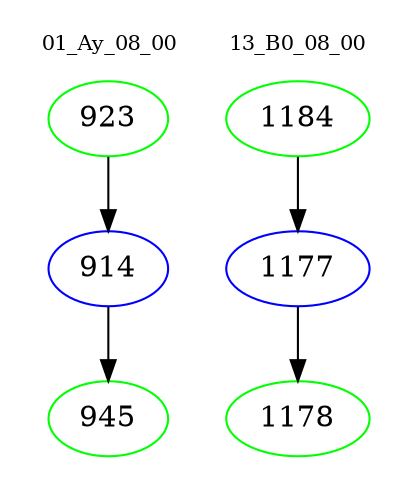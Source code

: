 digraph{
subgraph cluster_0 {
color = white
label = "01_Ay_08_00";
fontsize=10;
T0_923 [label="923", color="green"]
T0_923 -> T0_914 [color="black"]
T0_914 [label="914", color="blue"]
T0_914 -> T0_945 [color="black"]
T0_945 [label="945", color="green"]
}
subgraph cluster_1 {
color = white
label = "13_B0_08_00";
fontsize=10;
T1_1184 [label="1184", color="green"]
T1_1184 -> T1_1177 [color="black"]
T1_1177 [label="1177", color="blue"]
T1_1177 -> T1_1178 [color="black"]
T1_1178 [label="1178", color="green"]
}
}
